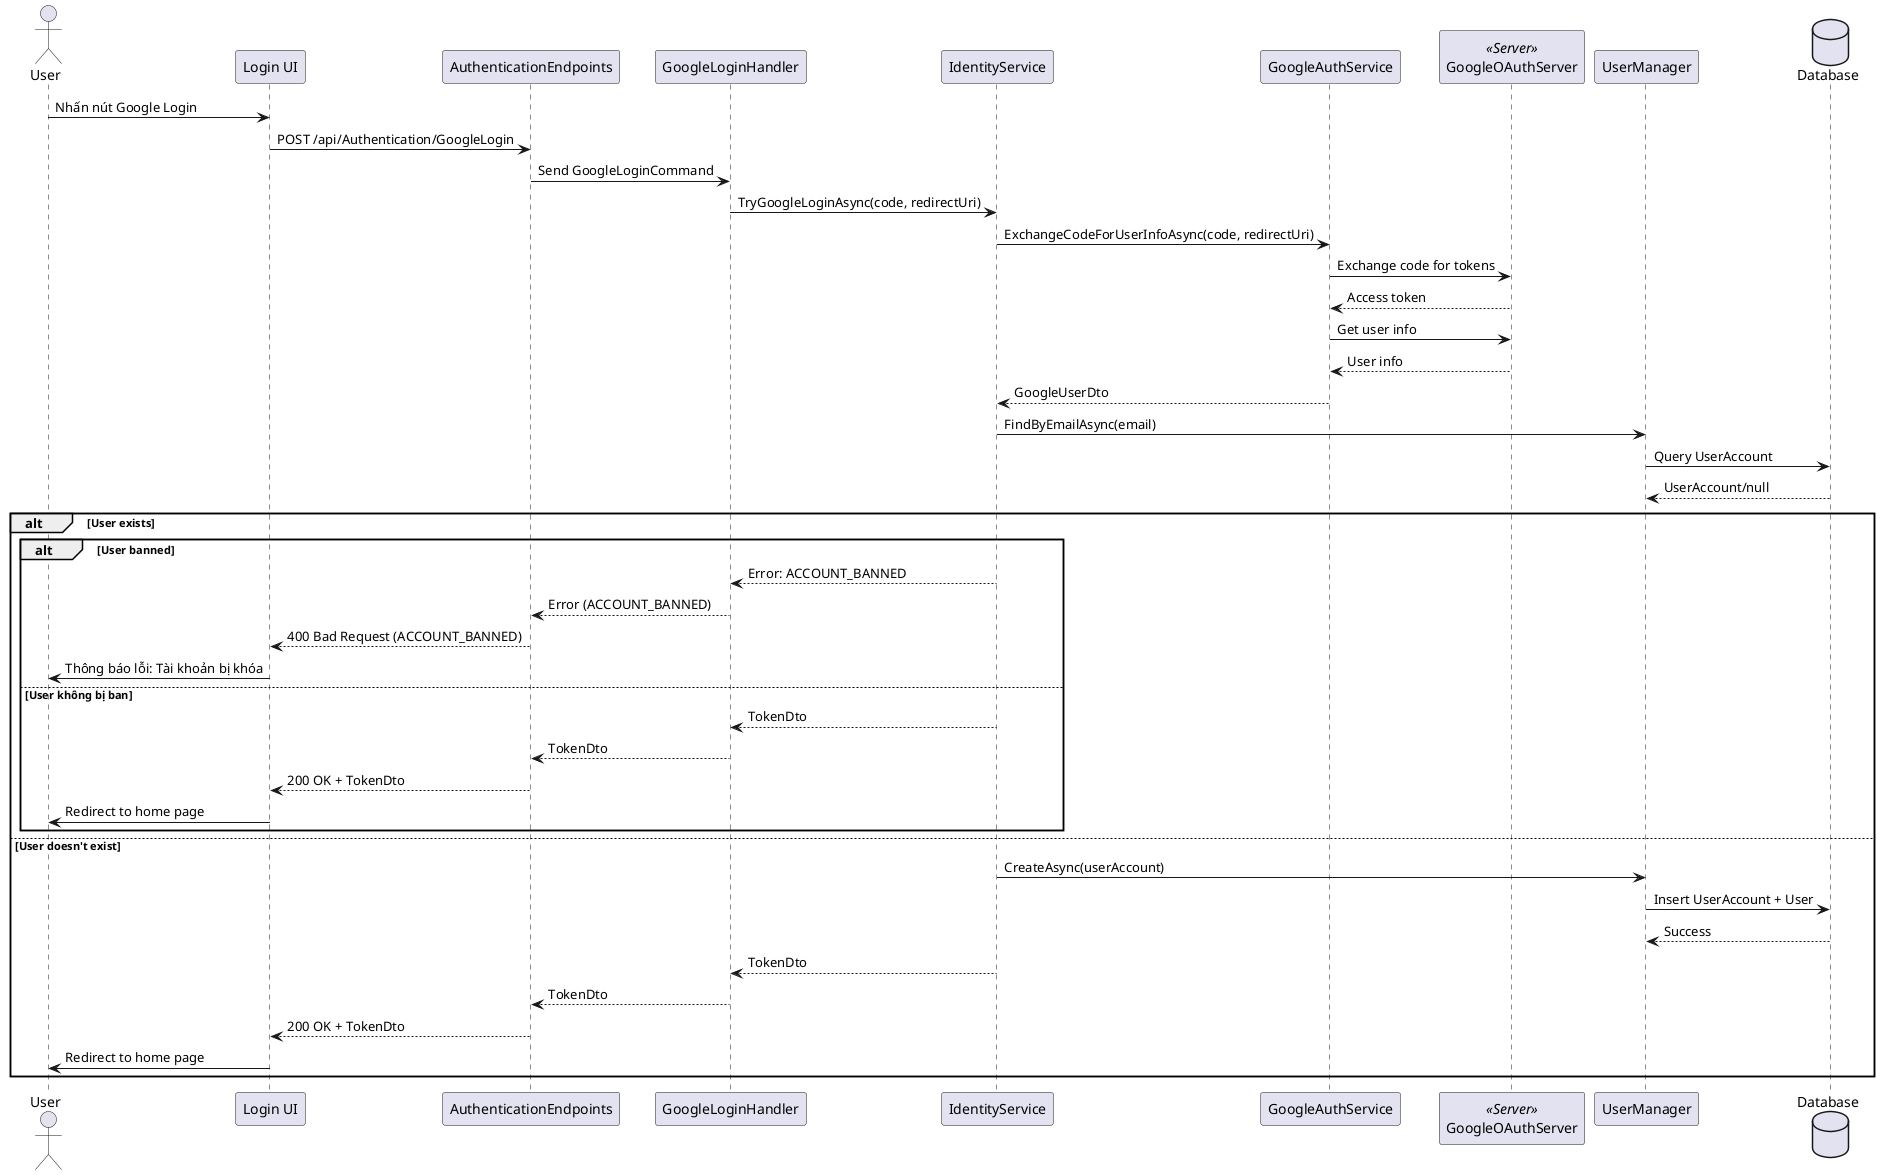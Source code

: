 @startuml
actor User
participant "Login UI" as UI
participant AuthenticationEndpoints
participant GoogleLoginHandler
participant IdentityService
participant GoogleAuthService
participant GoogleOAuthServer <<Server>>
participant UserManager
Database Database

User -> UI : Nhấn nút Google Login
UI -> AuthenticationEndpoints : POST /api/Authentication/GoogleLogin
AuthenticationEndpoints -> GoogleLoginHandler : Send GoogleLoginCommand
GoogleLoginHandler -> IdentityService : TryGoogleLoginAsync(code, redirectUri)
IdentityService -> GoogleAuthService : ExchangeCodeForUserInfoAsync(code, redirectUri)
GoogleAuthService -> GoogleOAuthServer : Exchange code for tokens
GoogleOAuthServer --> GoogleAuthService : Access token
GoogleAuthService -> GoogleOAuthServer : Get user info
GoogleOAuthServer --> GoogleAuthService : User info
GoogleAuthService --> IdentityService : GoogleUserDto
IdentityService -> UserManager : FindByEmailAsync(email)
UserManager -> Database : Query UserAccount
Database --> UserManager : UserAccount/null
alt User exists
    alt User banned
        IdentityService --> GoogleLoginHandler : Error: ACCOUNT_BANNED
        GoogleLoginHandler --> AuthenticationEndpoints : Error (ACCOUNT_BANNED)
        AuthenticationEndpoints --> UI : 400 Bad Request (ACCOUNT_BANNED)
        UI -> User : Thông báo lỗi: Tài khoản bị khóa
    else User không bị ban
        IdentityService --> GoogleLoginHandler : TokenDto
        GoogleLoginHandler --> AuthenticationEndpoints : TokenDto
        AuthenticationEndpoints --> UI : 200 OK + TokenDto
        UI -> User : Redirect to home page
    end
else User doesn't exist
    IdentityService -> UserManager : CreateAsync(userAccount)
    UserManager -> Database : Insert UserAccount + User
    Database --> UserManager : Success
    IdentityService --> GoogleLoginHandler : TokenDto
    GoogleLoginHandler --> AuthenticationEndpoints : TokenDto
    AuthenticationEndpoints --> UI : 200 OK + TokenDto
    UI -> User : Redirect to home page
end
@enduml